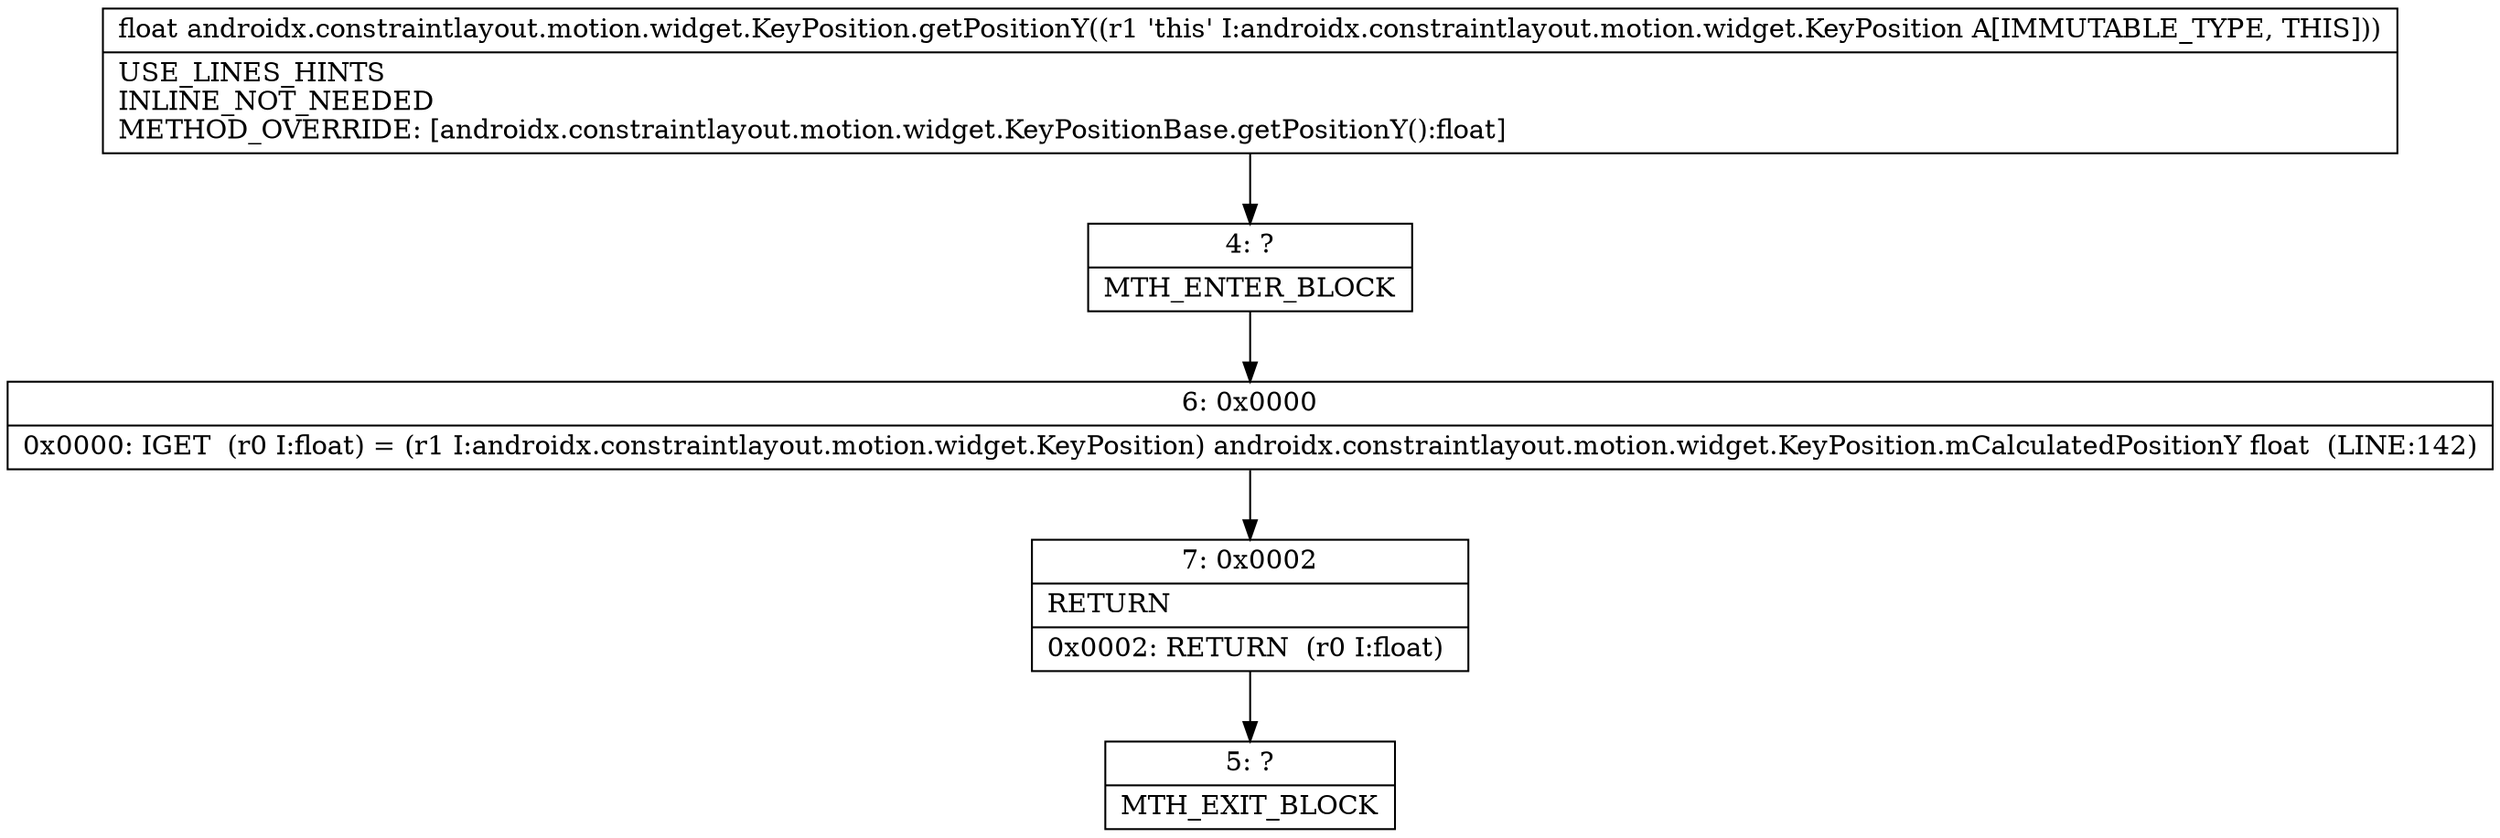 digraph "CFG forandroidx.constraintlayout.motion.widget.KeyPosition.getPositionY()F" {
Node_4 [shape=record,label="{4\:\ ?|MTH_ENTER_BLOCK\l}"];
Node_6 [shape=record,label="{6\:\ 0x0000|0x0000: IGET  (r0 I:float) = (r1 I:androidx.constraintlayout.motion.widget.KeyPosition) androidx.constraintlayout.motion.widget.KeyPosition.mCalculatedPositionY float  (LINE:142)\l}"];
Node_7 [shape=record,label="{7\:\ 0x0002|RETURN\l|0x0002: RETURN  (r0 I:float) \l}"];
Node_5 [shape=record,label="{5\:\ ?|MTH_EXIT_BLOCK\l}"];
MethodNode[shape=record,label="{float androidx.constraintlayout.motion.widget.KeyPosition.getPositionY((r1 'this' I:androidx.constraintlayout.motion.widget.KeyPosition A[IMMUTABLE_TYPE, THIS]))  | USE_LINES_HINTS\lINLINE_NOT_NEEDED\lMETHOD_OVERRIDE: [androidx.constraintlayout.motion.widget.KeyPositionBase.getPositionY():float]\l}"];
MethodNode -> Node_4;Node_4 -> Node_6;
Node_6 -> Node_7;
Node_7 -> Node_5;
}

